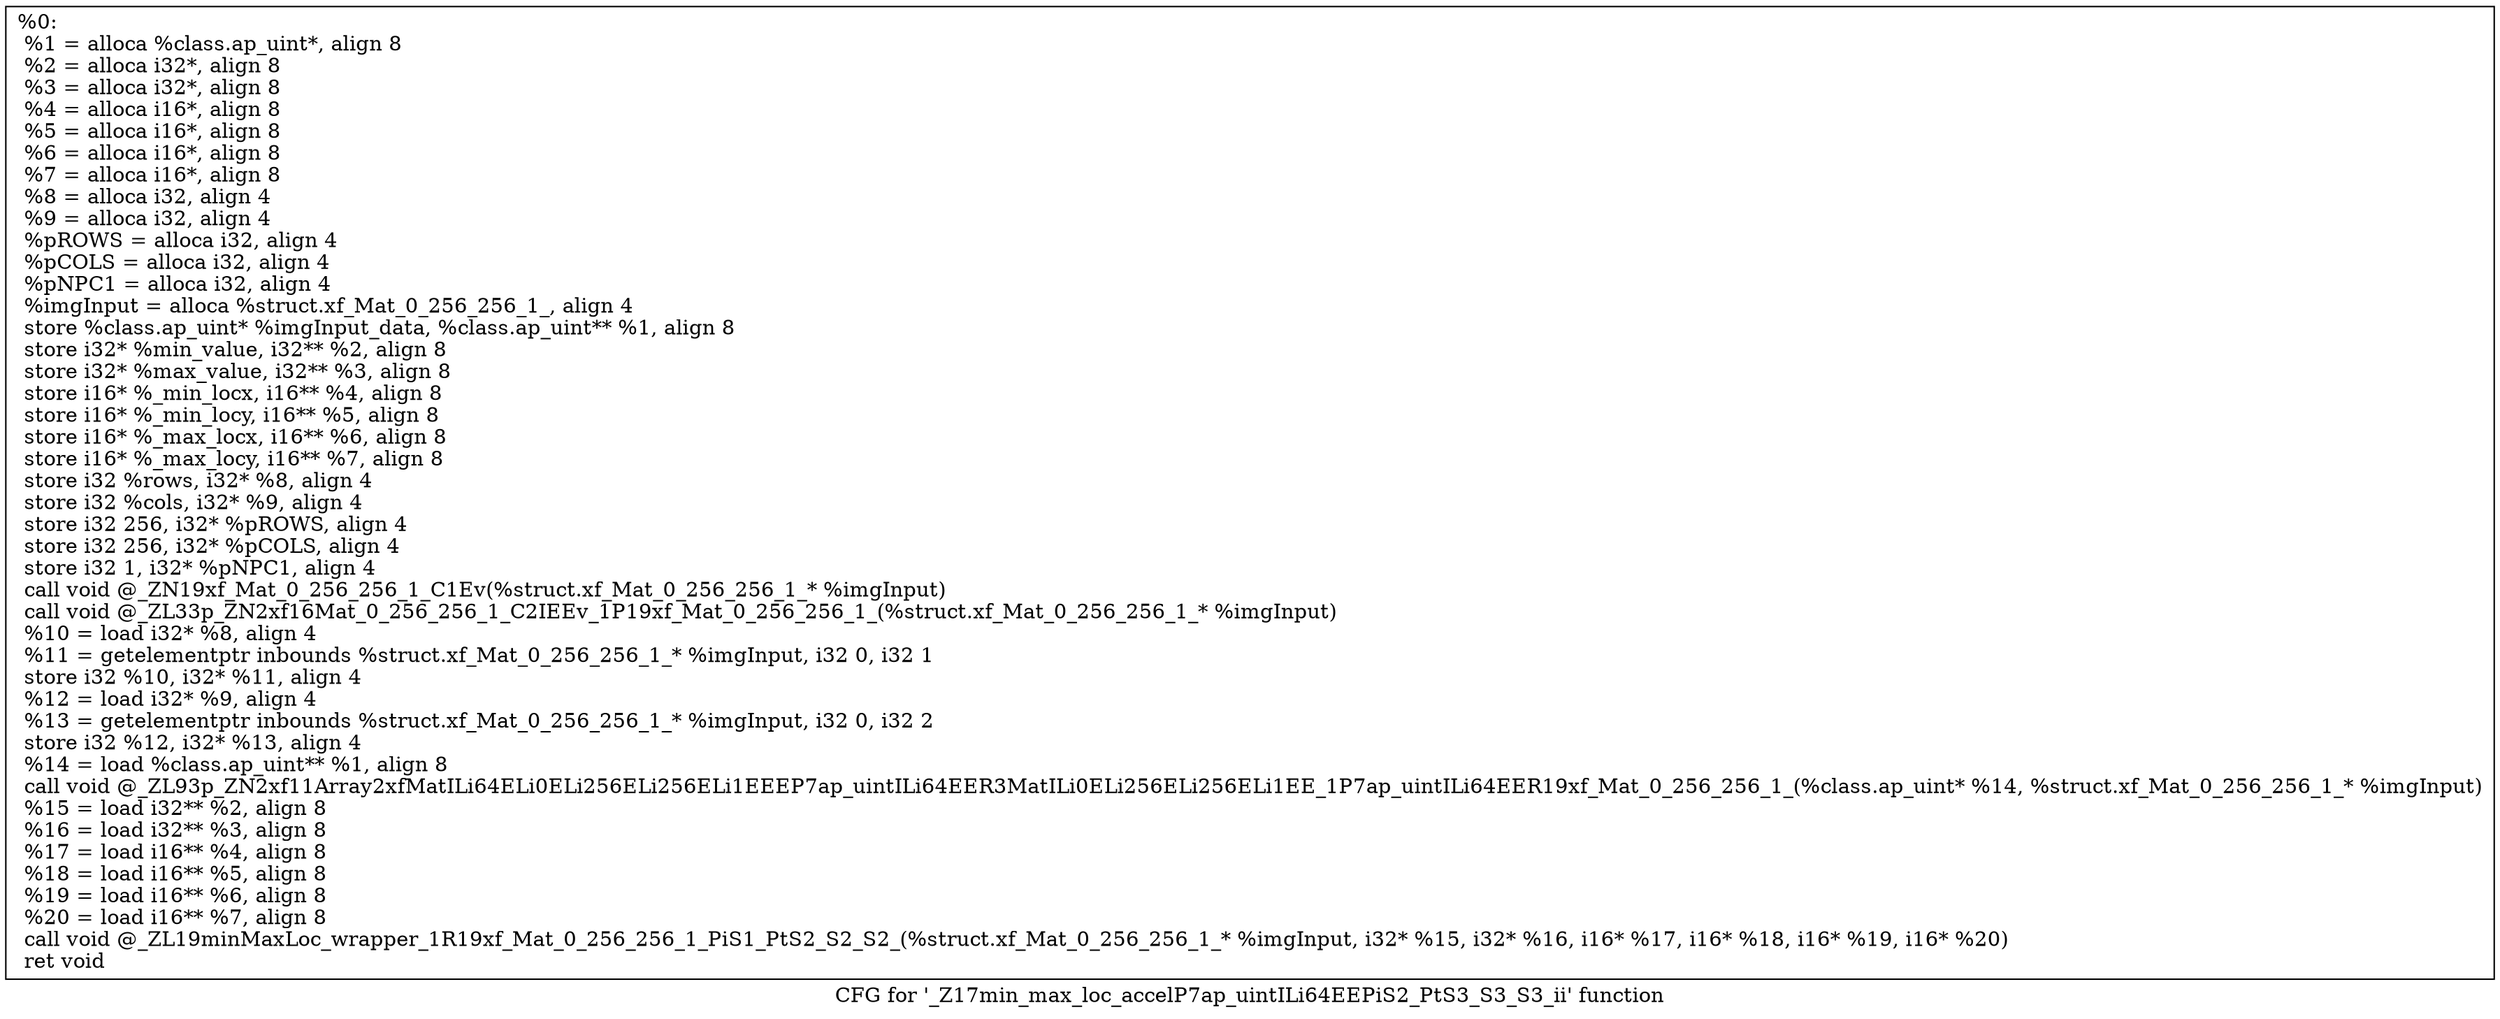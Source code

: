 digraph "CFG for '_Z17min_max_loc_accelP7ap_uintILi64EEPiS2_PtS3_S3_S3_ii' function" {
	label="CFG for '_Z17min_max_loc_accelP7ap_uintILi64EEPiS2_PtS3_S3_S3_ii' function";

	Node0x25962e0 [shape=record,label="{%0:\l  %1 = alloca %class.ap_uint*, align 8\l  %2 = alloca i32*, align 8\l  %3 = alloca i32*, align 8\l  %4 = alloca i16*, align 8\l  %5 = alloca i16*, align 8\l  %6 = alloca i16*, align 8\l  %7 = alloca i16*, align 8\l  %8 = alloca i32, align 4\l  %9 = alloca i32, align 4\l  %pROWS = alloca i32, align 4\l  %pCOLS = alloca i32, align 4\l  %pNPC1 = alloca i32, align 4\l  %imgInput = alloca %struct.xf_Mat_0_256_256_1_, align 4\l  store %class.ap_uint* %imgInput_data, %class.ap_uint** %1, align 8\l  store i32* %min_value, i32** %2, align 8\l  store i32* %max_value, i32** %3, align 8\l  store i16* %_min_locx, i16** %4, align 8\l  store i16* %_min_locy, i16** %5, align 8\l  store i16* %_max_locx, i16** %6, align 8\l  store i16* %_max_locy, i16** %7, align 8\l  store i32 %rows, i32* %8, align 4\l  store i32 %cols, i32* %9, align 4\l  store i32 256, i32* %pROWS, align 4\l  store i32 256, i32* %pCOLS, align 4\l  store i32 1, i32* %pNPC1, align 4\l  call void @_ZN19xf_Mat_0_256_256_1_C1Ev(%struct.xf_Mat_0_256_256_1_* %imgInput)\l  call void @_ZL33p_ZN2xf16Mat_0_256_256_1_C2IEEv_1P19xf_Mat_0_256_256_1_(%struct.xf_Mat_0_256_256_1_* %imgInput)\l  %10 = load i32* %8, align 4\l  %11 = getelementptr inbounds %struct.xf_Mat_0_256_256_1_* %imgInput, i32 0, i32 1\l  store i32 %10, i32* %11, align 4\l  %12 = load i32* %9, align 4\l  %13 = getelementptr inbounds %struct.xf_Mat_0_256_256_1_* %imgInput, i32 0, i32 2\l  store i32 %12, i32* %13, align 4\l  %14 = load %class.ap_uint** %1, align 8\l  call void @_ZL93p_ZN2xf11Array2xfMatILi64ELi0ELi256ELi256ELi1EEEP7ap_uintILi64EER3MatILi0ELi256ELi256ELi1EE_1P7ap_uintILi64EER19xf_Mat_0_256_256_1_(%class.ap_uint* %14, %struct.xf_Mat_0_256_256_1_* %imgInput)\l  %15 = load i32** %2, align 8\l  %16 = load i32** %3, align 8\l  %17 = load i16** %4, align 8\l  %18 = load i16** %5, align 8\l  %19 = load i16** %6, align 8\l  %20 = load i16** %7, align 8\l  call void @_ZL19minMaxLoc_wrapper_1R19xf_Mat_0_256_256_1_PiS1_PtS2_S2_S2_(%struct.xf_Mat_0_256_256_1_* %imgInput, i32* %15, i32* %16, i16* %17, i16* %18, i16* %19, i16* %20)\l  ret void\l}"];
}
